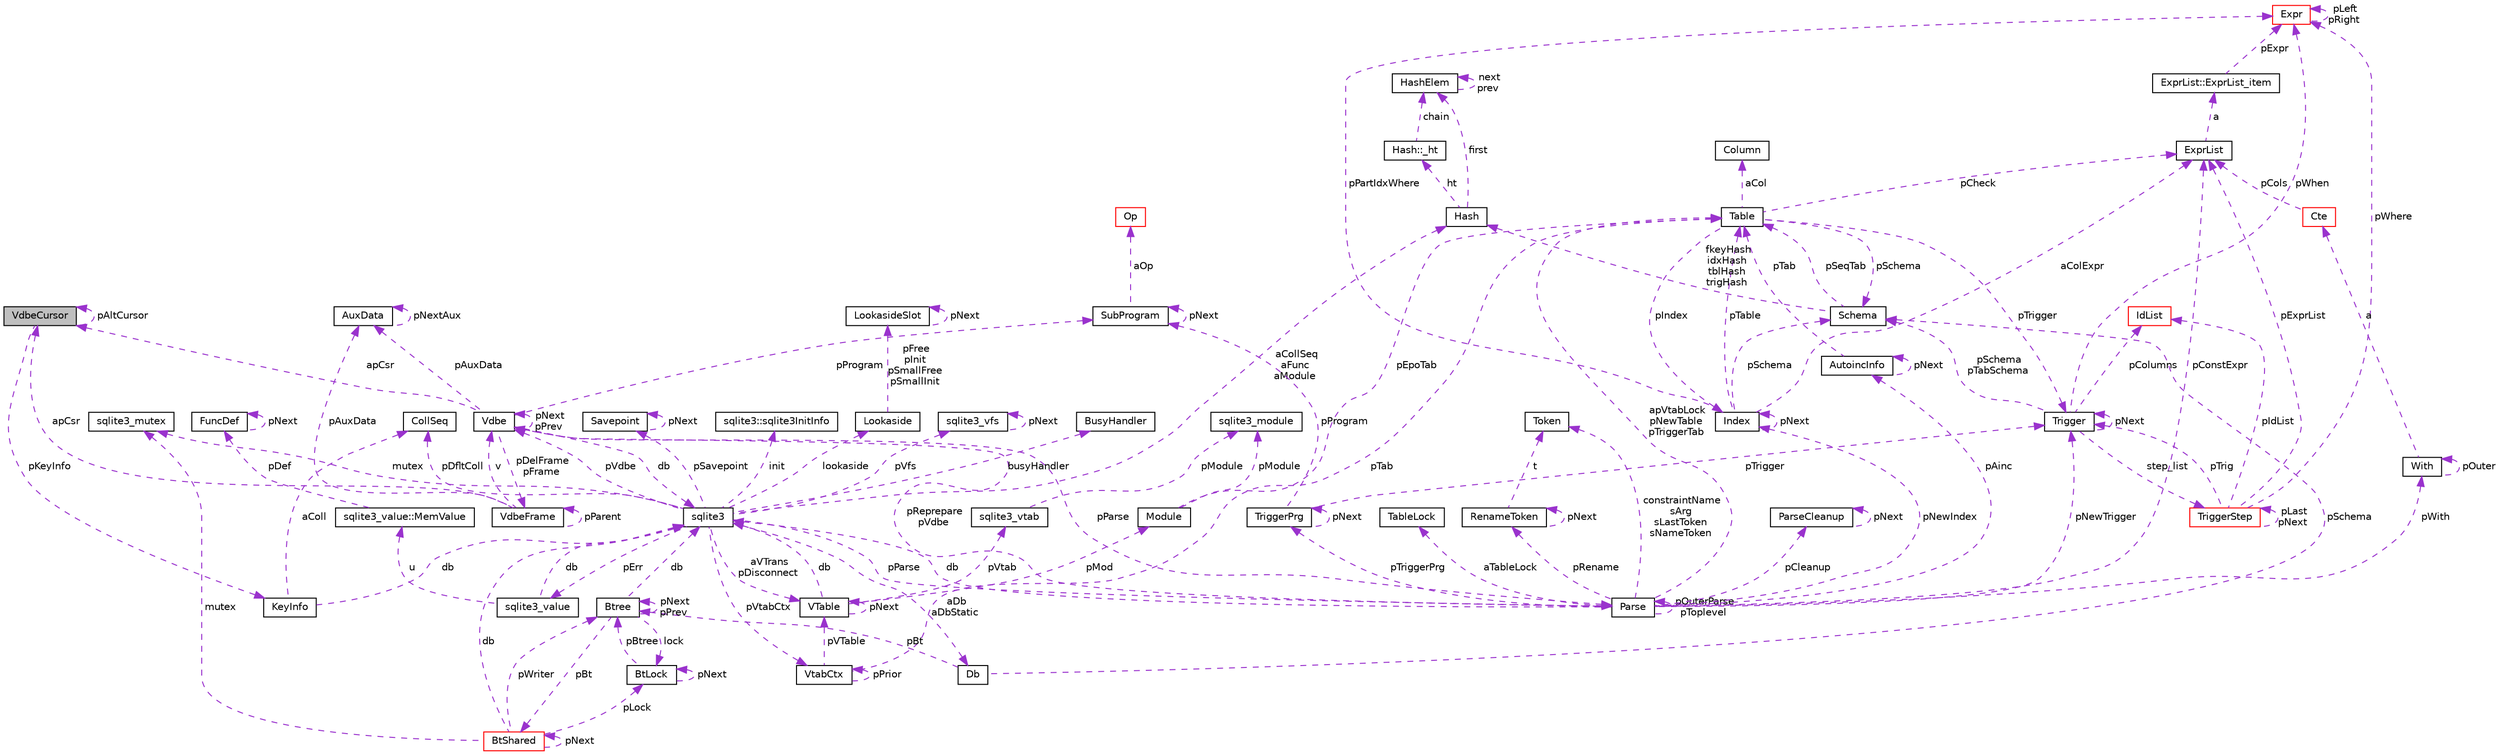 digraph "VdbeCursor"
{
 // LATEX_PDF_SIZE
  edge [fontname="Helvetica",fontsize="10",labelfontname="Helvetica",labelfontsize="10"];
  node [fontname="Helvetica",fontsize="10",shape=record];
  Node1 [label="VdbeCursor",height=0.2,width=0.4,color="black", fillcolor="grey75", style="filled", fontcolor="black",tooltip=" "];
  Node1 -> Node1 [dir="back",color="darkorchid3",fontsize="10",style="dashed",label=" pAltCursor" ,fontname="Helvetica"];
  Node2 -> Node1 [dir="back",color="darkorchid3",fontsize="10",style="dashed",label=" pKeyInfo" ,fontname="Helvetica"];
  Node2 [label="KeyInfo",height=0.2,width=0.4,color="black", fillcolor="white", style="filled",URL="$db/d1b/sqlite3_8c.html#d2/d51/structKeyInfo",tooltip=" "];
  Node3 -> Node2 [dir="back",color="darkorchid3",fontsize="10",style="dashed",label=" db" ,fontname="Helvetica"];
  Node3 [label="sqlite3",height=0.2,width=0.4,color="black", fillcolor="white", style="filled",URL="$d9/dcd/structsqlite3.html",tooltip=" "];
  Node4 -> Node3 [dir="back",color="darkorchid3",fontsize="10",style="dashed",label=" pVfs" ,fontname="Helvetica"];
  Node4 [label="sqlite3_vfs",height=0.2,width=0.4,color="black", fillcolor="white", style="filled",URL="$d3/d36/structsqlite3__vfs.html",tooltip=" "];
  Node4 -> Node4 [dir="back",color="darkorchid3",fontsize="10",style="dashed",label=" pNext" ,fontname="Helvetica"];
  Node5 -> Node3 [dir="back",color="darkorchid3",fontsize="10",style="dashed",label=" pVdbe" ,fontname="Helvetica"];
  Node5 [label="Vdbe",height=0.2,width=0.4,color="black", fillcolor="white", style="filled",URL="$db/d1b/sqlite3_8c.html#de/d53/structVdbe",tooltip=" "];
  Node3 -> Node5 [dir="back",color="darkorchid3",fontsize="10",style="dashed",label=" db" ,fontname="Helvetica"];
  Node5 -> Node5 [dir="back",color="darkorchid3",fontsize="10",style="dashed",label=" pNext\npPrev" ,fontname="Helvetica"];
  Node6 -> Node5 [dir="back",color="darkorchid3",fontsize="10",style="dashed",label=" pParse" ,fontname="Helvetica"];
  Node6 [label="Parse",height=0.2,width=0.4,color="black", fillcolor="white", style="filled",URL="$db/d1b/sqlite3_8c.html#db/dbb/structParse",tooltip=" "];
  Node3 -> Node6 [dir="back",color="darkorchid3",fontsize="10",style="dashed",label=" db" ,fontname="Helvetica"];
  Node5 -> Node6 [dir="back",color="darkorchid3",fontsize="10",style="dashed",label=" pReprepare\npVdbe" ,fontname="Helvetica"];
  Node7 -> Node6 [dir="back",color="darkorchid3",fontsize="10",style="dashed",label=" pConstExpr" ,fontname="Helvetica"];
  Node7 [label="ExprList",height=0.2,width=0.4,color="black", fillcolor="white", style="filled",URL="$db/d1b/sqlite3_8c.html#d5/d5c/structExprList",tooltip=" "];
  Node8 -> Node7 [dir="back",color="darkorchid3",fontsize="10",style="dashed",label=" a" ,fontname="Helvetica"];
  Node8 [label="ExprList::ExprList_item",height=0.2,width=0.4,color="black", fillcolor="white", style="filled",URL="$db/d1b/sqlite3_8c.html#d8/dae/structExprList_1_1ExprList__item",tooltip=" "];
  Node9 -> Node8 [dir="back",color="darkorchid3",fontsize="10",style="dashed",label=" pExpr" ,fontname="Helvetica"];
  Node9 [label="Expr",height=0.2,width=0.4,color="red", fillcolor="white", style="filled",URL="$db/d1b/sqlite3_8c.html#d4/dfb/structExpr",tooltip=" "];
  Node9 -> Node9 [dir="back",color="darkorchid3",fontsize="10",style="dashed",label=" pLeft\npRight" ,fontname="Helvetica"];
  Node33 -> Node6 [dir="back",color="darkorchid3",fontsize="10",style="dashed",label=" constraintName\nsArg\nsLastToken\nsNameToken" ,fontname="Helvetica"];
  Node33 [label="Token",height=0.2,width=0.4,color="black", fillcolor="white", style="filled",URL="$db/d1b/sqlite3_8c.html#df/dcd/structToken",tooltip=" "];
  Node34 -> Node6 [dir="back",color="darkorchid3",fontsize="10",style="dashed",label=" aTableLock" ,fontname="Helvetica"];
  Node34 [label="TableLock",height=0.2,width=0.4,color="black", fillcolor="white", style="filled",URL="$db/d1b/sqlite3_8c.html#d1/d79/structTableLock",tooltip=" "];
  Node35 -> Node6 [dir="back",color="darkorchid3",fontsize="10",style="dashed",label=" pAinc" ,fontname="Helvetica"];
  Node35 [label="AutoincInfo",height=0.2,width=0.4,color="black", fillcolor="white", style="filled",URL="$db/d1b/sqlite3_8c.html#db/d7b/structAutoincInfo",tooltip=" "];
  Node35 -> Node35 [dir="back",color="darkorchid3",fontsize="10",style="dashed",label=" pNext" ,fontname="Helvetica"];
  Node12 -> Node35 [dir="back",color="darkorchid3",fontsize="10",style="dashed",label=" pTab" ,fontname="Helvetica"];
  Node12 [label="Table",height=0.2,width=0.4,color="black", fillcolor="white", style="filled",URL="$db/d1b/sqlite3_8c.html#dc/dcb/structTable",tooltip=" "];
  Node13 -> Node12 [dir="back",color="darkorchid3",fontsize="10",style="dashed",label=" aCol" ,fontname="Helvetica"];
  Node13 [label="Column",height=0.2,width=0.4,color="black", fillcolor="white", style="filled",URL="$db/d1b/sqlite3_8c.html#dc/dc1/structColumn",tooltip=" "];
  Node14 -> Node12 [dir="back",color="darkorchid3",fontsize="10",style="dashed",label=" pIndex" ,fontname="Helvetica"];
  Node14 [label="Index",height=0.2,width=0.4,color="black", fillcolor="white", style="filled",URL="$db/d1b/sqlite3_8c.html#df/d86/structIndex",tooltip=" "];
  Node12 -> Node14 [dir="back",color="darkorchid3",fontsize="10",style="dashed",label=" pTable" ,fontname="Helvetica"];
  Node14 -> Node14 [dir="back",color="darkorchid3",fontsize="10",style="dashed",label=" pNext" ,fontname="Helvetica"];
  Node15 -> Node14 [dir="back",color="darkorchid3",fontsize="10",style="dashed",label=" pSchema" ,fontname="Helvetica"];
  Node15 [label="Schema",height=0.2,width=0.4,color="black", fillcolor="white", style="filled",URL="$db/d1b/sqlite3_8c.html#d8/db0/structSchema",tooltip=" "];
  Node16 -> Node15 [dir="back",color="darkorchid3",fontsize="10",style="dashed",label=" fkeyHash\nidxHash\ntblHash\ntrigHash" ,fontname="Helvetica"];
  Node16 [label="Hash",height=0.2,width=0.4,color="black", fillcolor="white", style="filled",URL="$db/d1b/sqlite3_8c.html#d1/dbe/structHash",tooltip=" "];
  Node17 -> Node16 [dir="back",color="darkorchid3",fontsize="10",style="dashed",label=" first" ,fontname="Helvetica"];
  Node17 [label="HashElem",height=0.2,width=0.4,color="black", fillcolor="white", style="filled",URL="$db/d1b/sqlite3_8c.html#da/d21/structHashElem",tooltip=" "];
  Node17 -> Node17 [dir="back",color="darkorchid3",fontsize="10",style="dashed",label=" next\nprev" ,fontname="Helvetica"];
  Node18 -> Node16 [dir="back",color="darkorchid3",fontsize="10",style="dashed",label=" ht" ,fontname="Helvetica"];
  Node18 [label="Hash::_ht",height=0.2,width=0.4,color="black", fillcolor="white", style="filled",URL="$db/d1b/sqlite3_8c.html#d7/d1f/structHash_1_1__ht",tooltip=" "];
  Node17 -> Node18 [dir="back",color="darkorchid3",fontsize="10",style="dashed",label=" chain" ,fontname="Helvetica"];
  Node12 -> Node15 [dir="back",color="darkorchid3",fontsize="10",style="dashed",label=" pSeqTab" ,fontname="Helvetica"];
  Node9 -> Node14 [dir="back",color="darkorchid3",fontsize="10",style="dashed",label=" pPartIdxWhere" ,fontname="Helvetica"];
  Node7 -> Node14 [dir="back",color="darkorchid3",fontsize="10",style="dashed",label=" aColExpr" ,fontname="Helvetica"];
  Node7 -> Node12 [dir="back",color="darkorchid3",fontsize="10",style="dashed",label=" pCheck" ,fontname="Helvetica"];
  Node19 -> Node12 [dir="back",color="darkorchid3",fontsize="10",style="dashed",label=" pTrigger" ,fontname="Helvetica"];
  Node19 [label="Trigger",height=0.2,width=0.4,color="black", fillcolor="white", style="filled",URL="$db/d1b/sqlite3_8c.html#dc/d15/structTrigger",tooltip=" "];
  Node9 -> Node19 [dir="back",color="darkorchid3",fontsize="10",style="dashed",label=" pWhen" ,fontname="Helvetica"];
  Node20 -> Node19 [dir="back",color="darkorchid3",fontsize="10",style="dashed",label=" pColumns" ,fontname="Helvetica"];
  Node20 [label="IdList",height=0.2,width=0.4,color="red", fillcolor="white", style="filled",URL="$db/d1b/sqlite3_8c.html#da/d69/structIdList",tooltip=" "];
  Node15 -> Node19 [dir="back",color="darkorchid3",fontsize="10",style="dashed",label=" pSchema\npTabSchema" ,fontname="Helvetica"];
  Node22 -> Node19 [dir="back",color="darkorchid3",fontsize="10",style="dashed",label=" step_list" ,fontname="Helvetica"];
  Node22 [label="TriggerStep",height=0.2,width=0.4,color="red", fillcolor="white", style="filled",URL="$db/d1b/sqlite3_8c.html#d5/da5/structTriggerStep",tooltip=" "];
  Node19 -> Node22 [dir="back",color="darkorchid3",fontsize="10",style="dashed",label=" pTrig" ,fontname="Helvetica"];
  Node9 -> Node22 [dir="back",color="darkorchid3",fontsize="10",style="dashed",label=" pWhere" ,fontname="Helvetica"];
  Node7 -> Node22 [dir="back",color="darkorchid3",fontsize="10",style="dashed",label=" pExprList" ,fontname="Helvetica"];
  Node20 -> Node22 [dir="back",color="darkorchid3",fontsize="10",style="dashed",label=" pIdList" ,fontname="Helvetica"];
  Node22 -> Node22 [dir="back",color="darkorchid3",fontsize="10",style="dashed",label=" pLast\npNext" ,fontname="Helvetica"];
  Node19 -> Node19 [dir="back",color="darkorchid3",fontsize="10",style="dashed",label=" pNext" ,fontname="Helvetica"];
  Node15 -> Node12 [dir="back",color="darkorchid3",fontsize="10",style="dashed",label=" pSchema" ,fontname="Helvetica"];
  Node6 -> Node6 [dir="back",color="darkorchid3",fontsize="10",style="dashed",label=" pOuterParse\npToplevel" ,fontname="Helvetica"];
  Node12 -> Node6 [dir="back",color="darkorchid3",fontsize="10",style="dashed",label=" apVtabLock\npNewTable\npTriggerTab" ,fontname="Helvetica"];
  Node36 -> Node6 [dir="back",color="darkorchid3",fontsize="10",style="dashed",label=" pTriggerPrg" ,fontname="Helvetica"];
  Node36 [label="TriggerPrg",height=0.2,width=0.4,color="black", fillcolor="white", style="filled",URL="$db/d1b/sqlite3_8c.html#d9/d62/structTriggerPrg",tooltip=" "];
  Node19 -> Node36 [dir="back",color="darkorchid3",fontsize="10",style="dashed",label=" pTrigger" ,fontname="Helvetica"];
  Node36 -> Node36 [dir="back",color="darkorchid3",fontsize="10",style="dashed",label=" pNext" ,fontname="Helvetica"];
  Node37 -> Node36 [dir="back",color="darkorchid3",fontsize="10",style="dashed",label=" pProgram" ,fontname="Helvetica"];
  Node37 [label="SubProgram",height=0.2,width=0.4,color="black", fillcolor="white", style="filled",URL="$db/d1b/sqlite3_8c.html#de/d7a/structSubProgram",tooltip=" "];
  Node38 -> Node37 [dir="back",color="darkorchid3",fontsize="10",style="dashed",label=" aOp" ,fontname="Helvetica"];
  Node38 [label="Op",height=0.2,width=0.4,color="red", fillcolor="white", style="filled",URL="$db/d1b/sqlite3_8c.html#d5/d1d/structVdbeOp",tooltip=" "];
  Node37 -> Node37 [dir="back",color="darkorchid3",fontsize="10",style="dashed",label=" pNext" ,fontname="Helvetica"];
  Node48 -> Node6 [dir="back",color="darkorchid3",fontsize="10",style="dashed",label=" pCleanup" ,fontname="Helvetica"];
  Node48 [label="ParseCleanup",height=0.2,width=0.4,color="black", fillcolor="white", style="filled",URL="$de/d52/structParseCleanup.html",tooltip=" "];
  Node48 -> Node48 [dir="back",color="darkorchid3",fontsize="10",style="dashed",label=" pNext" ,fontname="Helvetica"];
  Node14 -> Node6 [dir="back",color="darkorchid3",fontsize="10",style="dashed",label=" pNewIndex" ,fontname="Helvetica"];
  Node19 -> Node6 [dir="back",color="darkorchid3",fontsize="10",style="dashed",label=" pNewTrigger" ,fontname="Helvetica"];
  Node26 -> Node6 [dir="back",color="darkorchid3",fontsize="10",style="dashed",label=" pWith" ,fontname="Helvetica"];
  Node26 [label="With",height=0.2,width=0.4,color="black", fillcolor="white", style="filled",URL="$db/d1b/sqlite3_8c.html#df/d70/structWith",tooltip=" "];
  Node26 -> Node26 [dir="back",color="darkorchid3",fontsize="10",style="dashed",label=" pOuter" ,fontname="Helvetica"];
  Node27 -> Node26 [dir="back",color="darkorchid3",fontsize="10",style="dashed",label=" a" ,fontname="Helvetica"];
  Node27 [label="Cte",height=0.2,width=0.4,color="red", fillcolor="white", style="filled",URL="$db/d1b/sqlite3_8c.html#da/dbd/structCte",tooltip=" "];
  Node7 -> Node27 [dir="back",color="darkorchid3",fontsize="10",style="dashed",label=" pCols" ,fontname="Helvetica"];
  Node49 -> Node6 [dir="back",color="darkorchid3",fontsize="10",style="dashed",label=" pRename" ,fontname="Helvetica"];
  Node49 [label="RenameToken",height=0.2,width=0.4,color="black", fillcolor="white", style="filled",URL="$db/d1b/sqlite3_8c.html#d7/db5/structRenameToken",tooltip=" "];
  Node33 -> Node49 [dir="back",color="darkorchid3",fontsize="10",style="dashed",label=" t" ,fontname="Helvetica"];
  Node49 -> Node49 [dir="back",color="darkorchid3",fontsize="10",style="dashed",label=" pNext" ,fontname="Helvetica"];
  Node1 -> Node5 [dir="back",color="darkorchid3",fontsize="10",style="dashed",label=" apCsr" ,fontname="Helvetica"];
  Node50 -> Node5 [dir="back",color="darkorchid3",fontsize="10",style="dashed",label=" pDelFrame\npFrame" ,fontname="Helvetica"];
  Node50 [label="VdbeFrame",height=0.2,width=0.4,color="black", fillcolor="white", style="filled",URL="$db/d1b/sqlite3_8c.html#df/db1/structVdbeFrame",tooltip=" "];
  Node5 -> Node50 [dir="back",color="darkorchid3",fontsize="10",style="dashed",label=" v" ,fontname="Helvetica"];
  Node50 -> Node50 [dir="back",color="darkorchid3",fontsize="10",style="dashed",label=" pParent" ,fontname="Helvetica"];
  Node1 -> Node50 [dir="back",color="darkorchid3",fontsize="10",style="dashed",label=" apCsr" ,fontname="Helvetica"];
  Node51 -> Node50 [dir="back",color="darkorchid3",fontsize="10",style="dashed",label=" pAuxData" ,fontname="Helvetica"];
  Node51 [label="AuxData",height=0.2,width=0.4,color="black", fillcolor="white", style="filled",URL="$d7/d4c/structAuxData.html",tooltip=" "];
  Node51 -> Node51 [dir="back",color="darkorchid3",fontsize="10",style="dashed",label=" pNextAux" ,fontname="Helvetica"];
  Node37 -> Node5 [dir="back",color="darkorchid3",fontsize="10",style="dashed",label=" pProgram" ,fontname="Helvetica"];
  Node51 -> Node5 [dir="back",color="darkorchid3",fontsize="10",style="dashed",label=" pAuxData" ,fontname="Helvetica"];
  Node43 -> Node3 [dir="back",color="darkorchid3",fontsize="10",style="dashed",label=" pDfltColl" ,fontname="Helvetica"];
  Node43 [label="CollSeq",height=0.2,width=0.4,color="black", fillcolor="white", style="filled",URL="$d1/d4e/structCollSeq.html",tooltip=" "];
  Node52 -> Node3 [dir="back",color="darkorchid3",fontsize="10",style="dashed",label=" mutex" ,fontname="Helvetica"];
  Node52 [label="sqlite3_mutex",height=0.2,width=0.4,color="black", fillcolor="white", style="filled",URL="$db/d1b/sqlite3_8c.html#d5/d3c/structsqlite3__mutex",tooltip=" "];
  Node53 -> Node3 [dir="back",color="darkorchid3",fontsize="10",style="dashed",label=" aDb\naDbStatic" ,fontname="Helvetica"];
  Node53 [label="Db",height=0.2,width=0.4,color="black", fillcolor="white", style="filled",URL="$db/d1b/sqlite3_8c.html#d2/d6b/structDb",tooltip=" "];
  Node54 -> Node53 [dir="back",color="darkorchid3",fontsize="10",style="dashed",label=" pBt" ,fontname="Helvetica"];
  Node54 [label="Btree",height=0.2,width=0.4,color="black", fillcolor="white", style="filled",URL="$db/d1b/sqlite3_8c.html#dd/db3/structBtree",tooltip=" "];
  Node3 -> Node54 [dir="back",color="darkorchid3",fontsize="10",style="dashed",label=" db" ,fontname="Helvetica"];
  Node55 -> Node54 [dir="back",color="darkorchid3",fontsize="10",style="dashed",label=" pBt" ,fontname="Helvetica"];
  Node55 [label="BtShared",height=0.2,width=0.4,color="red", fillcolor="white", style="filled",URL="$d4/da0/structBtShared.html",tooltip=" "];
  Node3 -> Node55 [dir="back",color="darkorchid3",fontsize="10",style="dashed",label=" db" ,fontname="Helvetica"];
  Node52 -> Node55 [dir="back",color="darkorchid3",fontsize="10",style="dashed",label=" mutex" ,fontname="Helvetica"];
  Node55 -> Node55 [dir="back",color="darkorchid3",fontsize="10",style="dashed",label=" pNext" ,fontname="Helvetica"];
  Node70 -> Node55 [dir="back",color="darkorchid3",fontsize="10",style="dashed",label=" pLock" ,fontname="Helvetica"];
  Node70 [label="BtLock",height=0.2,width=0.4,color="black", fillcolor="white", style="filled",URL="$db/d1b/sqlite3_8c.html#db/dc1/structBtLock",tooltip=" "];
  Node54 -> Node70 [dir="back",color="darkorchid3",fontsize="10",style="dashed",label=" pBtree" ,fontname="Helvetica"];
  Node70 -> Node70 [dir="back",color="darkorchid3",fontsize="10",style="dashed",label=" pNext" ,fontname="Helvetica"];
  Node54 -> Node55 [dir="back",color="darkorchid3",fontsize="10",style="dashed",label=" pWriter" ,fontname="Helvetica"];
  Node54 -> Node54 [dir="back",color="darkorchid3",fontsize="10",style="dashed",label=" pNext\npPrev" ,fontname="Helvetica"];
  Node70 -> Node54 [dir="back",color="darkorchid3",fontsize="10",style="dashed",label=" lock" ,fontname="Helvetica"];
  Node15 -> Node53 [dir="back",color="darkorchid3",fontsize="10",style="dashed",label=" pSchema" ,fontname="Helvetica"];
  Node71 -> Node3 [dir="back",color="darkorchid3",fontsize="10",style="dashed",label=" init" ,fontname="Helvetica"];
  Node71 [label="sqlite3::sqlite3InitInfo",height=0.2,width=0.4,color="black", fillcolor="white", style="filled",URL="$d9/dcd/structsqlite3.html#df/d52/structsqlite3_1_1sqlite3InitInfo",tooltip=" "];
  Node6 -> Node3 [dir="back",color="darkorchid3",fontsize="10",style="dashed",label=" pParse" ,fontname="Helvetica"];
  Node41 -> Node3 [dir="back",color="darkorchid3",fontsize="10",style="dashed",label=" pErr" ,fontname="Helvetica"];
  Node41 [label="sqlite3_value",height=0.2,width=0.4,color="black", fillcolor="white", style="filled",URL="$d0/d9c/structsqlite3__value.html",tooltip=" "];
  Node42 -> Node41 [dir="back",color="darkorchid3",fontsize="10",style="dashed",label=" u" ,fontname="Helvetica"];
  Node42 [label="sqlite3_value::MemValue",height=0.2,width=0.4,color="black", fillcolor="white", style="filled",URL="$d0/d9c/structsqlite3__value.html#d5/da9/unionsqlite3__value_1_1MemValue",tooltip=" "];
  Node30 -> Node42 [dir="back",color="darkorchid3",fontsize="10",style="dashed",label=" pDef" ,fontname="Helvetica"];
  Node30 [label="FuncDef",height=0.2,width=0.4,color="black", fillcolor="white", style="filled",URL="$d1/d3a/structFuncDef.html",tooltip=" "];
  Node30 -> Node30 [dir="back",color="darkorchid3",fontsize="10",style="dashed",label=" pNext" ,fontname="Helvetica"];
  Node3 -> Node41 [dir="back",color="darkorchid3",fontsize="10",style="dashed",label=" db" ,fontname="Helvetica"];
  Node72 -> Node3 [dir="back",color="darkorchid3",fontsize="10",style="dashed",label=" lookaside" ,fontname="Helvetica"];
  Node72 [label="Lookaside",height=0.2,width=0.4,color="black", fillcolor="white", style="filled",URL="$db/d1b/sqlite3_8c.html#d9/d54/structLookaside",tooltip=" "];
  Node73 -> Node72 [dir="back",color="darkorchid3",fontsize="10",style="dashed",label=" pFree\npInit\npSmallFree\npSmallInit" ,fontname="Helvetica"];
  Node73 [label="LookasideSlot",height=0.2,width=0.4,color="black", fillcolor="white", style="filled",URL="$db/d1b/sqlite3_8c.html#d1/de0/structLookasideSlot",tooltip=" "];
  Node73 -> Node73 [dir="back",color="darkorchid3",fontsize="10",style="dashed",label=" pNext" ,fontname="Helvetica"];
  Node16 -> Node3 [dir="back",color="darkorchid3",fontsize="10",style="dashed",label=" aCollSeq\naFunc\naModule" ,fontname="Helvetica"];
  Node74 -> Node3 [dir="back",color="darkorchid3",fontsize="10",style="dashed",label=" pVtabCtx" ,fontname="Helvetica"];
  Node74 [label="VtabCtx",height=0.2,width=0.4,color="black", fillcolor="white", style="filled",URL="$db/d1b/sqlite3_8c.html#d3/d4f/structVtabCtx",tooltip=" "];
  Node44 -> Node74 [dir="back",color="darkorchid3",fontsize="10",style="dashed",label=" pVTable" ,fontname="Helvetica"];
  Node44 [label="VTable",height=0.2,width=0.4,color="black", fillcolor="white", style="filled",URL="$db/d1b/sqlite3_8c.html#d9/dde/structVTable",tooltip=" "];
  Node3 -> Node44 [dir="back",color="darkorchid3",fontsize="10",style="dashed",label=" db" ,fontname="Helvetica"];
  Node45 -> Node44 [dir="back",color="darkorchid3",fontsize="10",style="dashed",label=" pMod" ,fontname="Helvetica"];
  Node45 [label="Module",height=0.2,width=0.4,color="black", fillcolor="white", style="filled",URL="$d0/dc5/structModule.html",tooltip=" "];
  Node46 -> Node45 [dir="back",color="darkorchid3",fontsize="10",style="dashed",label=" pModule" ,fontname="Helvetica"];
  Node46 [label="sqlite3_module",height=0.2,width=0.4,color="black", fillcolor="white", style="filled",URL="$dd/de4/structsqlite3__module.html",tooltip=" "];
  Node12 -> Node45 [dir="back",color="darkorchid3",fontsize="10",style="dashed",label=" pEpoTab" ,fontname="Helvetica"];
  Node47 -> Node44 [dir="back",color="darkorchid3",fontsize="10",style="dashed",label=" pVtab" ,fontname="Helvetica"];
  Node47 [label="sqlite3_vtab",height=0.2,width=0.4,color="black", fillcolor="white", style="filled",URL="$de/dd3/sqlite3_8h.html#d3/d12/structsqlite3__vtab",tooltip=" "];
  Node46 -> Node47 [dir="back",color="darkorchid3",fontsize="10",style="dashed",label=" pModule" ,fontname="Helvetica"];
  Node44 -> Node44 [dir="back",color="darkorchid3",fontsize="10",style="dashed",label=" pNext" ,fontname="Helvetica"];
  Node12 -> Node74 [dir="back",color="darkorchid3",fontsize="10",style="dashed",label=" pTab" ,fontname="Helvetica"];
  Node74 -> Node74 [dir="back",color="darkorchid3",fontsize="10",style="dashed",label=" pPrior" ,fontname="Helvetica"];
  Node44 -> Node3 [dir="back",color="darkorchid3",fontsize="10",style="dashed",label=" aVTrans\npDisconnect" ,fontname="Helvetica"];
  Node75 -> Node3 [dir="back",color="darkorchid3",fontsize="10",style="dashed",label=" busyHandler" ,fontname="Helvetica"];
  Node75 [label="BusyHandler",height=0.2,width=0.4,color="black", fillcolor="white", style="filled",URL="$dc/d2e/structBusyHandler.html",tooltip=" "];
  Node76 -> Node3 [dir="back",color="darkorchid3",fontsize="10",style="dashed",label=" pSavepoint" ,fontname="Helvetica"];
  Node76 [label="Savepoint",height=0.2,width=0.4,color="black", fillcolor="white", style="filled",URL="$db/d1b/sqlite3_8c.html#d3/d2f/structSavepoint",tooltip=" "];
  Node76 -> Node76 [dir="back",color="darkorchid3",fontsize="10",style="dashed",label=" pNext" ,fontname="Helvetica"];
  Node43 -> Node2 [dir="back",color="darkorchid3",fontsize="10",style="dashed",label=" aColl" ,fontname="Helvetica"];
}
